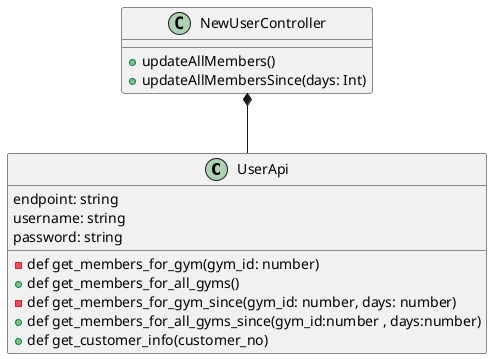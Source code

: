 @startuml

class UserApi {
  endpoint: string
  username: string
  password: string

  - def get_members_for_gym(gym_id: number)
  + def get_members_for_all_gyms()
  - def get_members_for_gym_since(gym_id: number, days: number)
  + def get_members_for_all_gyms_since(gym_id:number , days:number)
  + def get_customer_info(customer_no)

}

class NewUserController {
  + updateAllMembers()
  + updateAllMembersSince(days: Int)
}

NewUserController *-- UserApi

@enduml
